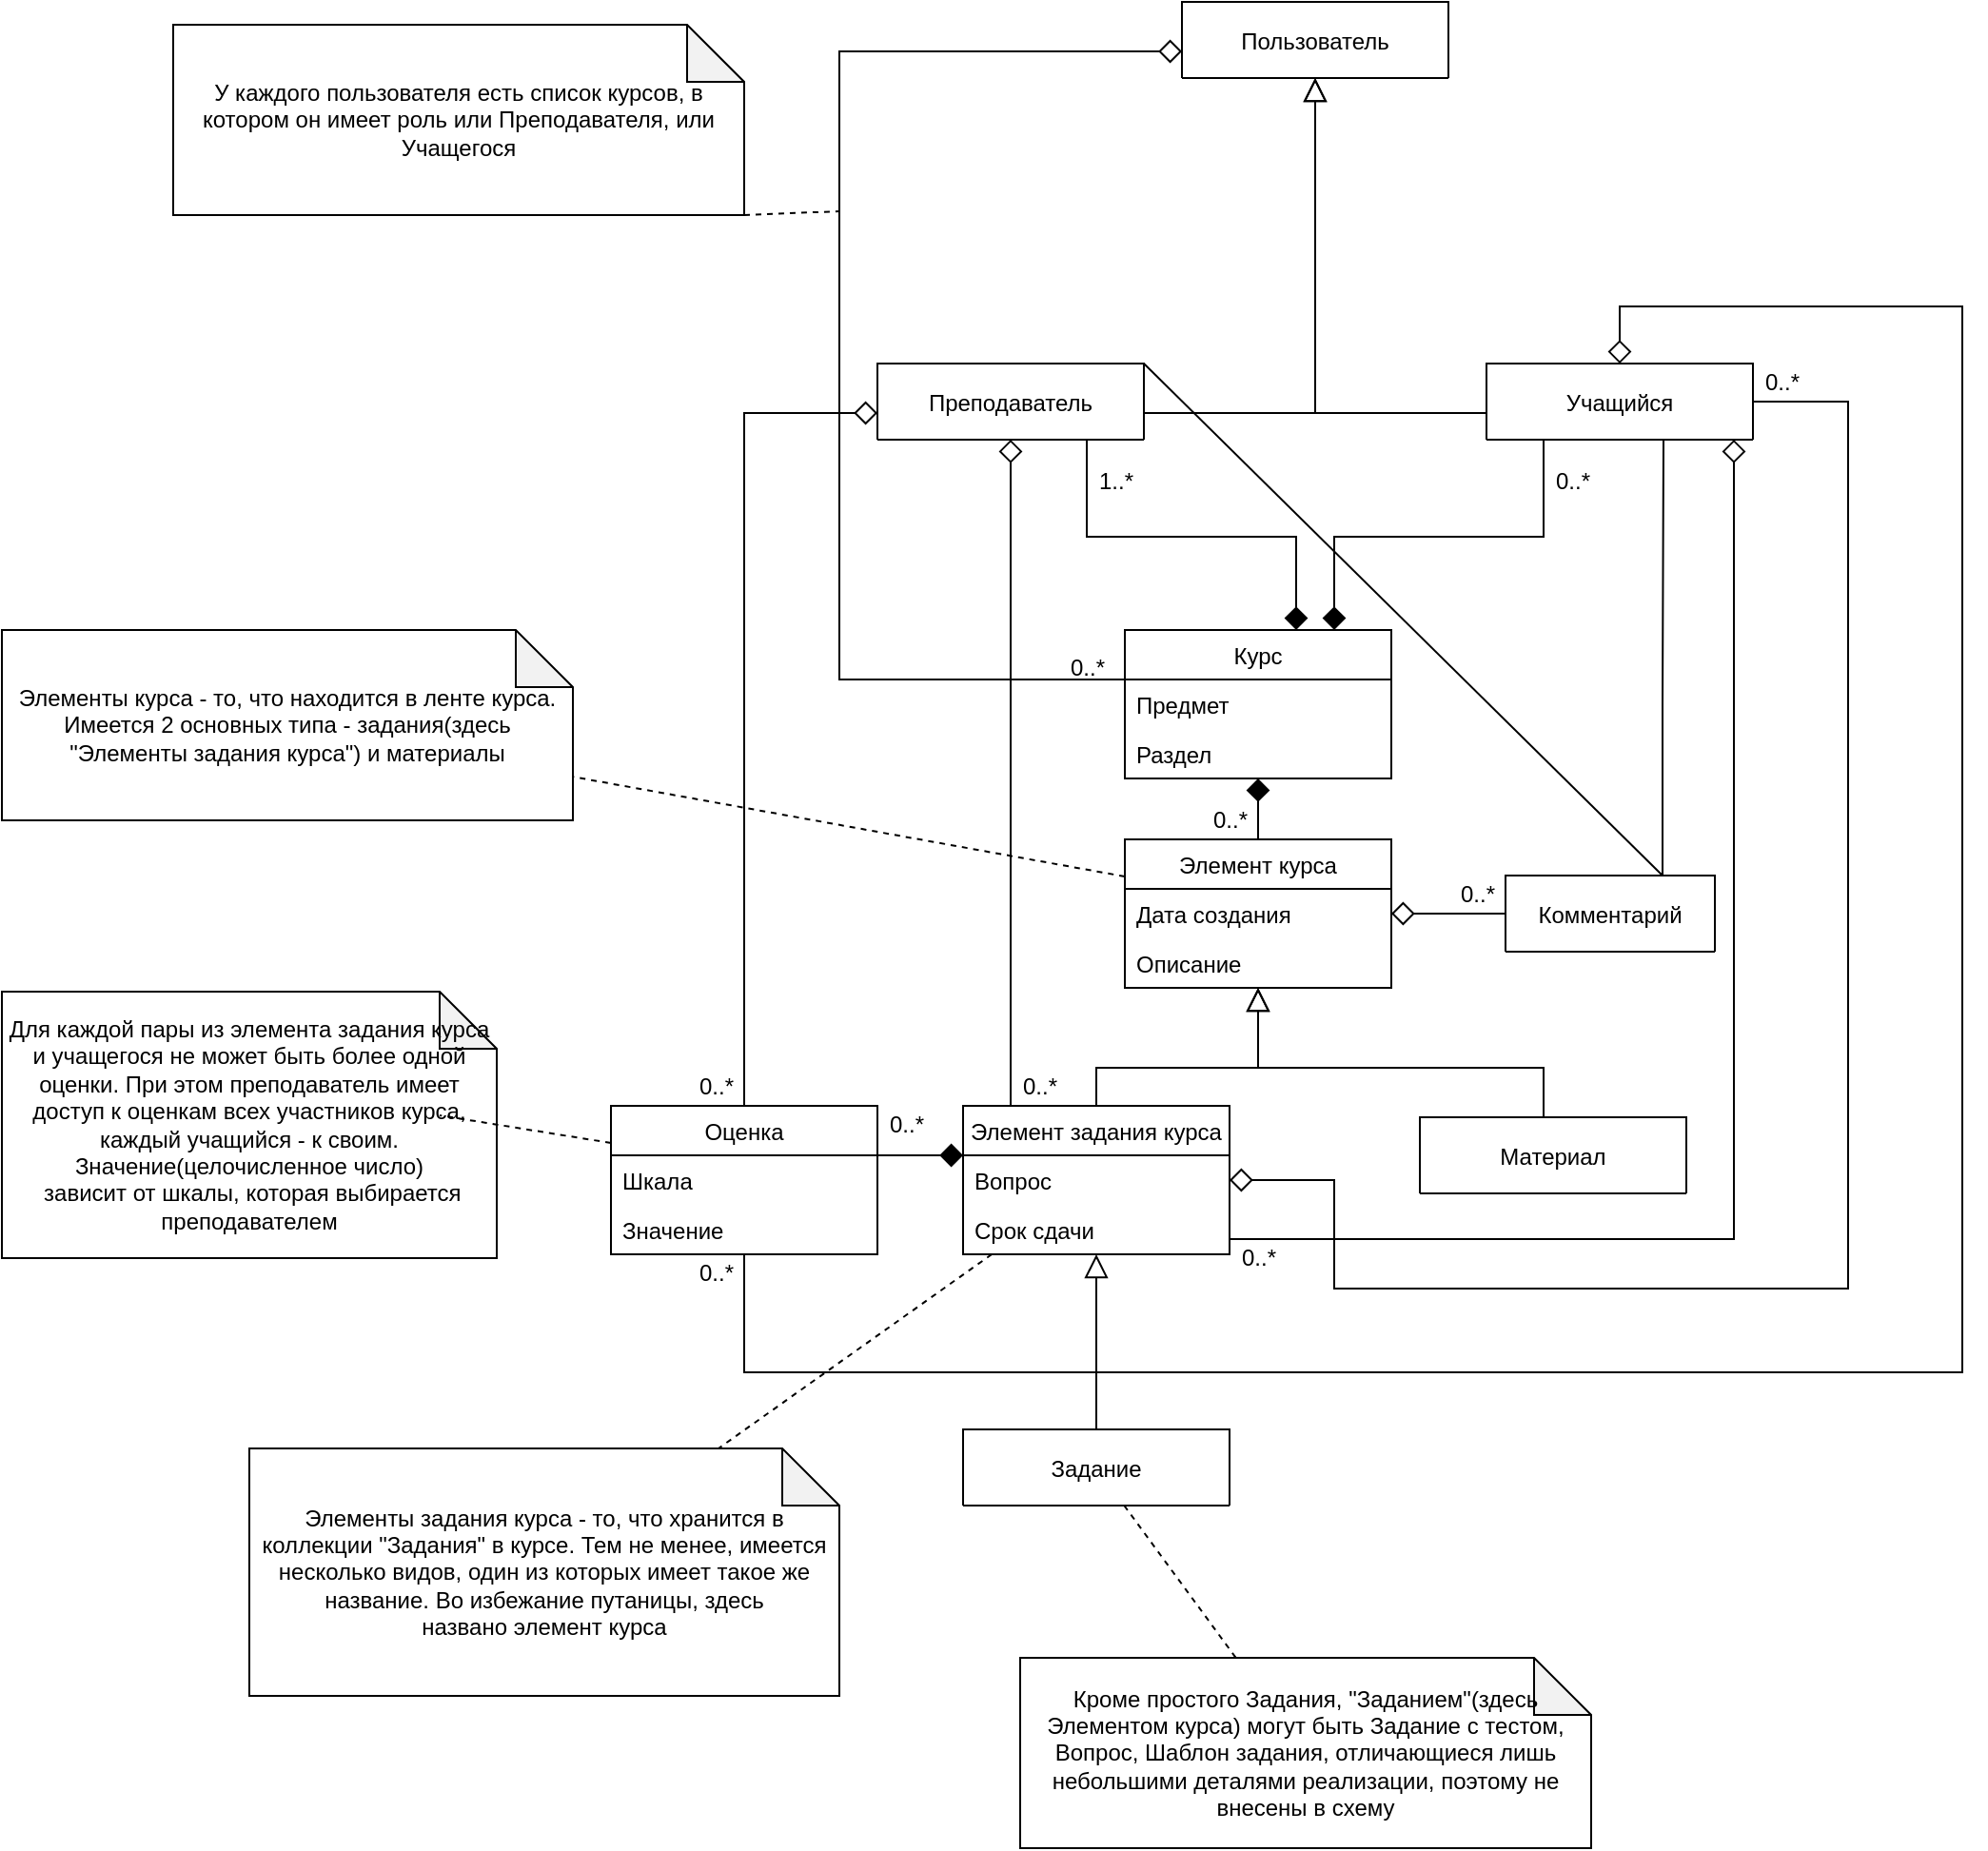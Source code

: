 <mxfile version="16.6.4" type="github">
  <diagram id="NxxsqZCPcX2PlIqRilHn" name="Page-1">
    <mxGraphModel dx="2098" dy="677" grid="1" gridSize="10" guides="1" tooltips="1" connect="1" arrows="1" fold="1" page="1" pageScale="1" pageWidth="850" pageHeight="1100" math="0" shadow="0">
      <root>
        <mxCell id="0" />
        <mxCell id="1" parent="0" />
        <mxCell id="6SlPkcXg1XJXGTFfmreU-27" style="edgeStyle=orthogonalEdgeStyle;rounded=0;orthogonalLoop=1;jettySize=auto;html=1;endArrow=none;endFill=0;startArrow=diamond;startFill=1;endSize=10;startSize=10;" edge="1" parent="1" source="6SlPkcXg1XJXGTFfmreU-9" target="6SlPkcXg1XJXGTFfmreU-17">
          <mxGeometry relative="1" as="geometry">
            <Array as="points">
              <mxPoint x="240" y="521" />
              <mxPoint x="350" y="521" />
            </Array>
          </mxGeometry>
        </mxCell>
        <mxCell id="6SlPkcXg1XJXGTFfmreU-28" style="edgeStyle=orthogonalEdgeStyle;rounded=0;orthogonalLoop=1;jettySize=auto;html=1;startArrow=diamond;startFill=1;endArrow=none;endFill=0;startSize=10;endSize=10;" edge="1" parent="1" source="6SlPkcXg1XJXGTFfmreU-9" target="6SlPkcXg1XJXGTFfmreU-21">
          <mxGeometry relative="1" as="geometry">
            <Array as="points">
              <mxPoint x="220" y="521" />
              <mxPoint x="110" y="521" />
            </Array>
          </mxGeometry>
        </mxCell>
        <mxCell id="6SlPkcXg1XJXGTFfmreU-42" style="edgeStyle=orthogonalEdgeStyle;rounded=0;orthogonalLoop=1;jettySize=auto;html=1;startArrow=diamond;startFill=1;endArrow=none;endFill=0;startSize=10;endSize=10;" edge="1" parent="1" source="6SlPkcXg1XJXGTFfmreU-9" target="6SlPkcXg1XJXGTFfmreU-31">
          <mxGeometry relative="1" as="geometry" />
        </mxCell>
        <mxCell id="6SlPkcXg1XJXGTFfmreU-9" value="Курс" style="swimlane;fontStyle=0;childLayout=stackLayout;horizontal=1;startSize=26;fillColor=none;horizontalStack=0;resizeParent=1;resizeParentMax=0;resizeLast=0;collapsible=1;marginBottom=0;" vertex="1" parent="1">
          <mxGeometry x="130" y="570" width="140" height="78" as="geometry" />
        </mxCell>
        <mxCell id="6SlPkcXg1XJXGTFfmreU-10" value="Предмет" style="text;strokeColor=none;fillColor=none;align=left;verticalAlign=top;spacingLeft=4;spacingRight=4;overflow=hidden;rotatable=0;points=[[0,0.5],[1,0.5]];portConstraint=eastwest;" vertex="1" parent="6SlPkcXg1XJXGTFfmreU-9">
          <mxGeometry y="26" width="140" height="26" as="geometry" />
        </mxCell>
        <mxCell id="6SlPkcXg1XJXGTFfmreU-99" value="Раздел" style="text;strokeColor=none;fillColor=none;align=left;verticalAlign=top;spacingLeft=4;spacingRight=4;overflow=hidden;rotatable=0;points=[[0,0.5],[1,0.5]];portConstraint=eastwest;" vertex="1" parent="6SlPkcXg1XJXGTFfmreU-9">
          <mxGeometry y="52" width="140" height="26" as="geometry" />
        </mxCell>
        <mxCell id="6SlPkcXg1XJXGTFfmreU-52" style="edgeStyle=orthogonalEdgeStyle;rounded=0;orthogonalLoop=1;jettySize=auto;html=1;startArrow=diamond;startFill=0;endArrow=none;endFill=0;startSize=10;endSize=10;" edge="1" parent="1" source="6SlPkcXg1XJXGTFfmreU-13" target="6SlPkcXg1XJXGTFfmreU-9">
          <mxGeometry relative="1" as="geometry">
            <Array as="points">
              <mxPoint x="-20" y="266" />
              <mxPoint x="-20" y="596" />
            </Array>
          </mxGeometry>
        </mxCell>
        <mxCell id="6SlPkcXg1XJXGTFfmreU-13" value="Пользователь" style="swimlane;fontStyle=0;childLayout=stackLayout;horizontal=1;startSize=50;fillColor=none;horizontalStack=0;resizeParent=1;resizeParentMax=0;resizeLast=0;collapsible=1;marginBottom=0;" vertex="1" parent="1">
          <mxGeometry x="160" y="240" width="140" height="40" as="geometry" />
        </mxCell>
        <mxCell id="6SlPkcXg1XJXGTFfmreU-26" style="edgeStyle=orthogonalEdgeStyle;rounded=0;orthogonalLoop=1;jettySize=auto;html=1;endArrow=block;endFill=0;endSize=10;startSize=10;" edge="1" parent="1" source="6SlPkcXg1XJXGTFfmreU-17" target="6SlPkcXg1XJXGTFfmreU-13">
          <mxGeometry relative="1" as="geometry">
            <Array as="points">
              <mxPoint x="230" y="456" />
            </Array>
          </mxGeometry>
        </mxCell>
        <mxCell id="6SlPkcXg1XJXGTFfmreU-57" style="edgeStyle=orthogonalEdgeStyle;rounded=0;orthogonalLoop=1;jettySize=auto;html=1;startArrow=diamond;startFill=0;endArrow=none;endFill=0;startSize=10;endSize=10;" edge="1" parent="1" source="6SlPkcXg1XJXGTFfmreU-17" target="6SlPkcXg1XJXGTFfmreU-81">
          <mxGeometry relative="1" as="geometry">
            <mxPoint x="380" y="660" as="targetPoint" />
            <Array as="points">
              <mxPoint x="450" y="890" />
            </Array>
          </mxGeometry>
        </mxCell>
        <mxCell id="6SlPkcXg1XJXGTFfmreU-67" style="edgeStyle=orthogonalEdgeStyle;rounded=0;orthogonalLoop=1;jettySize=auto;html=1;startArrow=diamond;startFill=0;endArrow=none;endFill=0;startSize=10;endSize=10;" edge="1" parent="1" source="6SlPkcXg1XJXGTFfmreU-17" target="6SlPkcXg1XJXGTFfmreU-65">
          <mxGeometry relative="1" as="geometry">
            <Array as="points">
              <mxPoint x="390" y="400" />
              <mxPoint x="570" y="400" />
              <mxPoint x="570" y="960" />
              <mxPoint x="-70" y="960" />
            </Array>
          </mxGeometry>
        </mxCell>
        <mxCell id="6SlPkcXg1XJXGTFfmreU-17" value="Учащийся" style="swimlane;fontStyle=0;childLayout=stackLayout;horizontal=1;startSize=50;fillColor=none;horizontalStack=0;resizeParent=1;resizeParentMax=0;resizeLast=0;collapsible=1;marginBottom=0;" vertex="1" parent="1">
          <mxGeometry x="320" y="430" width="140" height="40" as="geometry" />
        </mxCell>
        <mxCell id="6SlPkcXg1XJXGTFfmreU-25" style="edgeStyle=orthogonalEdgeStyle;rounded=0;orthogonalLoop=1;jettySize=auto;html=1;endArrow=block;endFill=0;endSize=10;startSize=10;" edge="1" parent="1" source="6SlPkcXg1XJXGTFfmreU-21" target="6SlPkcXg1XJXGTFfmreU-13">
          <mxGeometry relative="1" as="geometry">
            <Array as="points">
              <mxPoint x="230" y="456" />
            </Array>
          </mxGeometry>
        </mxCell>
        <mxCell id="6SlPkcXg1XJXGTFfmreU-58" style="edgeStyle=orthogonalEdgeStyle;rounded=0;orthogonalLoop=1;jettySize=auto;html=1;startArrow=diamond;startFill=0;endArrow=none;endFill=0;startSize=10;endSize=10;" edge="1" parent="1" source="6SlPkcXg1XJXGTFfmreU-21" target="6SlPkcXg1XJXGTFfmreU-81">
          <mxGeometry relative="1" as="geometry">
            <Array as="points">
              <mxPoint x="60" y="820" />
              <mxPoint x="60" y="820" />
            </Array>
          </mxGeometry>
        </mxCell>
        <mxCell id="6SlPkcXg1XJXGTFfmreU-90" style="edgeStyle=orthogonalEdgeStyle;rounded=0;orthogonalLoop=1;jettySize=auto;html=1;startArrow=diamond;startFill=0;endArrow=none;endFill=0;startSize=10;endSize=10;" edge="1" parent="1" source="6SlPkcXg1XJXGTFfmreU-21" target="6SlPkcXg1XJXGTFfmreU-65">
          <mxGeometry relative="1" as="geometry">
            <Array as="points">
              <mxPoint x="-70" y="456" />
            </Array>
          </mxGeometry>
        </mxCell>
        <mxCell id="6SlPkcXg1XJXGTFfmreU-21" value="Преподаватель" style="swimlane;fontStyle=0;childLayout=stackLayout;horizontal=1;startSize=50;fillColor=none;horizontalStack=0;resizeParent=1;resizeParentMax=0;resizeLast=0;collapsible=1;marginBottom=0;" vertex="1" parent="1">
          <mxGeometry y="430" width="140" height="40" as="geometry" />
        </mxCell>
        <mxCell id="6SlPkcXg1XJXGTFfmreU-29" value="1..*" style="text;html=1;align=center;verticalAlign=middle;resizable=0;points=[];autosize=1;strokeColor=none;fillColor=none;" vertex="1" parent="1">
          <mxGeometry x="110" y="482" width="30" height="20" as="geometry" />
        </mxCell>
        <mxCell id="6SlPkcXg1XJXGTFfmreU-30" value="0..*" style="text;html=1;align=center;verticalAlign=middle;resizable=0;points=[];autosize=1;strokeColor=none;fillColor=none;" vertex="1" parent="1">
          <mxGeometry x="350" y="482" width="30" height="20" as="geometry" />
        </mxCell>
        <mxCell id="6SlPkcXg1XJXGTFfmreU-63" style="edgeStyle=orthogonalEdgeStyle;rounded=0;orthogonalLoop=1;jettySize=auto;html=1;startArrow=diamond;startFill=0;endArrow=none;endFill=0;startSize=10;endSize=10;" edge="1" parent="1" source="6SlPkcXg1XJXGTFfmreU-81" target="6SlPkcXg1XJXGTFfmreU-17">
          <mxGeometry relative="1" as="geometry">
            <Array as="points">
              <mxPoint x="240" y="859" />
              <mxPoint x="240" y="916" />
              <mxPoint x="510" y="916" />
              <mxPoint x="510" y="450" />
            </Array>
          </mxGeometry>
        </mxCell>
        <mxCell id="6SlPkcXg1XJXGTFfmreU-68" style="edgeStyle=orthogonalEdgeStyle;rounded=0;orthogonalLoop=1;jettySize=auto;html=1;startArrow=diamond;startFill=1;endArrow=none;endFill=0;startSize=10;endSize=10;" edge="1" parent="1" source="6SlPkcXg1XJXGTFfmreU-81" target="6SlPkcXg1XJXGTFfmreU-65">
          <mxGeometry relative="1" as="geometry">
            <Array as="points">
              <mxPoint x="10" y="846" />
              <mxPoint x="10" y="846" />
            </Array>
          </mxGeometry>
        </mxCell>
        <mxCell id="6SlPkcXg1XJXGTFfmreU-101" style="edgeStyle=orthogonalEdgeStyle;rounded=0;orthogonalLoop=1;jettySize=auto;html=1;entryX=0;entryY=0.5;entryDx=0;entryDy=0;startArrow=diamond;startFill=0;endArrow=none;endFill=0;startSize=10;endSize=10;" edge="1" parent="1" source="6SlPkcXg1XJXGTFfmreU-31" target="6SlPkcXg1XJXGTFfmreU-100">
          <mxGeometry relative="1" as="geometry" />
        </mxCell>
        <mxCell id="6SlPkcXg1XJXGTFfmreU-31" value="Элемент курса" style="swimlane;fontStyle=0;childLayout=stackLayout;horizontal=1;startSize=26;fillColor=none;horizontalStack=0;resizeParent=1;resizeParentMax=0;resizeLast=0;collapsible=1;marginBottom=0;" vertex="1" parent="1">
          <mxGeometry x="130" y="680" width="140" height="78" as="geometry" />
        </mxCell>
        <mxCell id="6SlPkcXg1XJXGTFfmreU-32" value="Дата создания" style="text;strokeColor=none;fillColor=none;align=left;verticalAlign=top;spacingLeft=4;spacingRight=4;overflow=hidden;rotatable=0;points=[[0,0.5],[1,0.5]];portConstraint=eastwest;" vertex="1" parent="6SlPkcXg1XJXGTFfmreU-31">
          <mxGeometry y="26" width="140" height="26" as="geometry" />
        </mxCell>
        <mxCell id="6SlPkcXg1XJXGTFfmreU-94" value="Описание" style="text;strokeColor=none;fillColor=none;align=left;verticalAlign=top;spacingLeft=4;spacingRight=4;overflow=hidden;rotatable=0;points=[[0,0.5],[1,0.5]];portConstraint=eastwest;" vertex="1" parent="6SlPkcXg1XJXGTFfmreU-31">
          <mxGeometry y="52" width="140" height="26" as="geometry" />
        </mxCell>
        <mxCell id="6SlPkcXg1XJXGTFfmreU-47" style="edgeStyle=orthogonalEdgeStyle;rounded=0;orthogonalLoop=1;jettySize=auto;html=1;startArrow=none;startFill=0;endArrow=block;endFill=0;startSize=10;endSize=10;" edge="1" parent="1" source="6SlPkcXg1XJXGTFfmreU-37" target="6SlPkcXg1XJXGTFfmreU-81">
          <mxGeometry relative="1" as="geometry">
            <Array as="points" />
          </mxGeometry>
        </mxCell>
        <mxCell id="6SlPkcXg1XJXGTFfmreU-37" value="Задание" style="swimlane;fontStyle=0;childLayout=stackLayout;horizontal=1;startSize=50;fillColor=none;horizontalStack=0;resizeParent=1;resizeParentMax=0;resizeLast=0;collapsible=1;marginBottom=0;" vertex="1" parent="1">
          <mxGeometry x="45" y="990" width="140" height="40" as="geometry" />
        </mxCell>
        <mxCell id="6SlPkcXg1XJXGTFfmreU-43" value="0..*" style="text;html=1;align=center;verticalAlign=middle;resizable=0;points=[];autosize=1;strokeColor=none;fillColor=none;" vertex="1" parent="1">
          <mxGeometry x="185" y="890" width="30" height="20" as="geometry" />
        </mxCell>
        <mxCell id="6SlPkcXg1XJXGTFfmreU-44" value="Элементы задания курса - то, что хранится в коллекции &quot;Задания&quot; в курсе. Тем не менее, имеется несколько видов, один из которых имеет такое же название. Во избежание путаницы, здесь &lt;br&gt;названо элемент курса" style="shape=note;whiteSpace=wrap;html=1;backgroundOutline=1;darkOpacity=0.05;" vertex="1" parent="1">
          <mxGeometry x="-330" y="1000" width="310" height="130" as="geometry" />
        </mxCell>
        <mxCell id="6SlPkcXg1XJXGTFfmreU-45" value="" style="endArrow=none;dashed=1;html=1;rounded=0;startSize=10;endSize=10;startArrow=none;" edge="1" parent="1" source="6SlPkcXg1XJXGTFfmreU-81" target="6SlPkcXg1XJXGTFfmreU-44">
          <mxGeometry width="50" height="50" relative="1" as="geometry">
            <mxPoint x="310" y="650" as="sourcePoint" />
            <mxPoint x="360" y="600" as="targetPoint" />
          </mxGeometry>
        </mxCell>
        <mxCell id="6SlPkcXg1XJXGTFfmreU-49" value="Кроме простого Задания, &quot;Заданием&quot;(здесь Элементом курса) могут быть Задание с тестом, Вопрос, Шаблон задания, отличающиеся лишь небольшими деталями реализации, поэтому не внесены в схему" style="shape=note;whiteSpace=wrap;html=1;backgroundOutline=1;darkOpacity=0.05;" vertex="1" parent="1">
          <mxGeometry x="75" y="1110" width="300" height="100" as="geometry" />
        </mxCell>
        <mxCell id="6SlPkcXg1XJXGTFfmreU-50" value="" style="endArrow=none;dashed=1;html=1;rounded=0;startSize=10;endSize=10;" edge="1" parent="1" source="6SlPkcXg1XJXGTFfmreU-37" target="6SlPkcXg1XJXGTFfmreU-49">
          <mxGeometry width="50" height="50" relative="1" as="geometry">
            <mxPoint x="230" y="900" as="sourcePoint" />
            <mxPoint x="360" y="680" as="targetPoint" />
          </mxGeometry>
        </mxCell>
        <mxCell id="6SlPkcXg1XJXGTFfmreU-53" value="У каждого пользователя есть список курсов, в котором он имеет роль или Преподавателя, или Учащегося" style="shape=note;whiteSpace=wrap;html=1;backgroundOutline=1;darkOpacity=0.05;" vertex="1" parent="1">
          <mxGeometry x="-370" y="252" width="300" height="100" as="geometry" />
        </mxCell>
        <mxCell id="6SlPkcXg1XJXGTFfmreU-54" value="" style="endArrow=none;dashed=1;html=1;rounded=0;startSize=10;endSize=10;exitX=1;exitY=1;exitDx=0;exitDy=0;exitPerimeter=0;" edge="1" parent="1" source="6SlPkcXg1XJXGTFfmreU-53">
          <mxGeometry width="50" height="50" relative="1" as="geometry">
            <mxPoint x="240" y="620" as="sourcePoint" />
            <mxPoint x="-20" y="350" as="targetPoint" />
          </mxGeometry>
        </mxCell>
        <mxCell id="6SlPkcXg1XJXGTFfmreU-55" value="0..*" style="text;html=1;align=center;verticalAlign=middle;resizable=0;points=[];autosize=1;strokeColor=none;fillColor=none;" vertex="1" parent="1">
          <mxGeometry x="95" y="580" width="30" height="20" as="geometry" />
        </mxCell>
        <mxCell id="6SlPkcXg1XJXGTFfmreU-59" value="0..*" style="text;html=1;align=center;verticalAlign=middle;resizable=0;points=[];autosize=1;strokeColor=none;fillColor=none;" vertex="1" parent="1">
          <mxGeometry x="170" y="660" width="30" height="20" as="geometry" />
        </mxCell>
        <mxCell id="6SlPkcXg1XJXGTFfmreU-64" value="0..*" style="text;html=1;align=center;verticalAlign=middle;resizable=0;points=[];autosize=1;strokeColor=none;fillColor=none;" vertex="1" parent="1">
          <mxGeometry x="460" y="430" width="30" height="20" as="geometry" />
        </mxCell>
        <mxCell id="6SlPkcXg1XJXGTFfmreU-65" value="Оценка" style="swimlane;fontStyle=0;childLayout=stackLayout;horizontal=1;startSize=26;fillColor=none;horizontalStack=0;resizeParent=1;resizeParentMax=0;resizeLast=0;collapsible=1;marginBottom=0;" vertex="1" parent="1">
          <mxGeometry x="-140" y="820" width="140" height="78" as="geometry" />
        </mxCell>
        <mxCell id="6SlPkcXg1XJXGTFfmreU-66" value="Шкала" style="text;strokeColor=none;fillColor=none;align=left;verticalAlign=top;spacingLeft=4;spacingRight=4;overflow=hidden;rotatable=0;points=[[0,0.5],[1,0.5]];portConstraint=eastwest;" vertex="1" parent="6SlPkcXg1XJXGTFfmreU-65">
          <mxGeometry y="26" width="140" height="26" as="geometry" />
        </mxCell>
        <mxCell id="6SlPkcXg1XJXGTFfmreU-95" value="Значение" style="text;strokeColor=none;fillColor=none;align=left;verticalAlign=top;spacingLeft=4;spacingRight=4;overflow=hidden;rotatable=0;points=[[0,0.5],[1,0.5]];portConstraint=eastwest;" vertex="1" parent="6SlPkcXg1XJXGTFfmreU-65">
          <mxGeometry y="52" width="140" height="26" as="geometry" />
        </mxCell>
        <mxCell id="6SlPkcXg1XJXGTFfmreU-69" value="0..*" style="text;html=1;align=center;verticalAlign=middle;resizable=0;points=[];autosize=1;strokeColor=none;fillColor=none;" vertex="1" parent="1">
          <mxGeometry y="820" width="30" height="20" as="geometry" />
        </mxCell>
        <mxCell id="6SlPkcXg1XJXGTFfmreU-74" value="0..*" style="text;html=1;align=center;verticalAlign=middle;resizable=0;points=[];autosize=1;strokeColor=none;fillColor=none;" vertex="1" parent="1">
          <mxGeometry x="-100" y="898" width="30" height="20" as="geometry" />
        </mxCell>
        <mxCell id="6SlPkcXg1XJXGTFfmreU-75" value="0..*" style="text;html=1;align=center;verticalAlign=middle;resizable=0;points=[];autosize=1;strokeColor=none;fillColor=none;" vertex="1" parent="1">
          <mxGeometry x="-100" y="800" width="30" height="20" as="geometry" />
        </mxCell>
        <mxCell id="6SlPkcXg1XJXGTFfmreU-76" value="Для каждой пары из элемента задания курса и учащегося не может быть более одной оценки. При этом преподаватель имеет доступ к оценкам всех участников курса, каждый учащийся - к своим. Значение(целочисленное число)&lt;br&gt;&amp;nbsp;зависит от шкалы, которая выбирается преподавателем" style="shape=note;whiteSpace=wrap;html=1;backgroundOutline=1;darkOpacity=0.05;" vertex="1" parent="1">
          <mxGeometry x="-460" y="760" width="260" height="140" as="geometry" />
        </mxCell>
        <mxCell id="6SlPkcXg1XJXGTFfmreU-77" value="" style="endArrow=none;dashed=1;html=1;rounded=0;startSize=10;endSize=10;exitX=0;exitY=0.25;exitDx=0;exitDy=0;entryX=0;entryY=0;entryDx=230;entryDy=65;entryPerimeter=0;" edge="1" parent="1" source="6SlPkcXg1XJXGTFfmreU-65" target="6SlPkcXg1XJXGTFfmreU-76">
          <mxGeometry width="50" height="50" relative="1" as="geometry">
            <mxPoint y="870" as="sourcePoint" />
            <mxPoint x="50" y="820" as="targetPoint" />
          </mxGeometry>
        </mxCell>
        <mxCell id="6SlPkcXg1XJXGTFfmreU-84" style="edgeStyle=orthogonalEdgeStyle;rounded=0;orthogonalLoop=1;jettySize=auto;html=1;startArrow=none;startFill=0;endArrow=block;endFill=0;startSize=10;endSize=10;" edge="1" parent="1" source="6SlPkcXg1XJXGTFfmreU-78" target="6SlPkcXg1XJXGTFfmreU-31">
          <mxGeometry relative="1" as="geometry">
            <Array as="points">
              <mxPoint x="350" y="800" />
              <mxPoint x="200" y="800" />
            </Array>
          </mxGeometry>
        </mxCell>
        <mxCell id="6SlPkcXg1XJXGTFfmreU-85" style="edgeStyle=orthogonalEdgeStyle;rounded=0;orthogonalLoop=1;jettySize=auto;html=1;startArrow=none;startFill=0;endArrow=block;endFill=0;startSize=10;endSize=10;" edge="1" parent="1" source="6SlPkcXg1XJXGTFfmreU-81" target="6SlPkcXg1XJXGTFfmreU-31">
          <mxGeometry relative="1" as="geometry">
            <Array as="points">
              <mxPoint x="115" y="800" />
              <mxPoint x="200" y="800" />
            </Array>
          </mxGeometry>
        </mxCell>
        <mxCell id="6SlPkcXg1XJXGTFfmreU-81" value="Элемент задания курса" style="swimlane;fontStyle=0;childLayout=stackLayout;horizontal=1;startSize=26;fillColor=none;horizontalStack=0;resizeParent=1;resizeParentMax=0;resizeLast=0;collapsible=1;marginBottom=0;" vertex="1" parent="1">
          <mxGeometry x="45" y="820" width="140" height="78" as="geometry">
            <mxRectangle x="75" y="820" width="160" height="26" as="alternateBounds" />
          </mxGeometry>
        </mxCell>
        <mxCell id="6SlPkcXg1XJXGTFfmreU-82" value="Вопрос" style="text;strokeColor=none;fillColor=none;align=left;verticalAlign=top;spacingLeft=4;spacingRight=4;overflow=hidden;rotatable=0;points=[[0,0.5],[1,0.5]];portConstraint=eastwest;" vertex="1" parent="6SlPkcXg1XJXGTFfmreU-81">
          <mxGeometry y="26" width="140" height="26" as="geometry" />
        </mxCell>
        <mxCell id="6SlPkcXg1XJXGTFfmreU-96" value="Срок сдачи" style="text;strokeColor=none;fillColor=none;align=left;verticalAlign=top;spacingLeft=4;spacingRight=4;overflow=hidden;rotatable=0;points=[[0,0.5],[1,0.5]];portConstraint=eastwest;" vertex="1" parent="6SlPkcXg1XJXGTFfmreU-81">
          <mxGeometry y="52" width="140" height="26" as="geometry" />
        </mxCell>
        <mxCell id="6SlPkcXg1XJXGTFfmreU-78" value="Материал" style="swimlane;fontStyle=0;childLayout=stackLayout;horizontal=1;startSize=50;fillColor=none;horizontalStack=0;resizeParent=1;resizeParentMax=0;resizeLast=0;collapsible=1;marginBottom=0;" vertex="1" parent="1">
          <mxGeometry x="285" y="826" width="140" height="40" as="geometry" />
        </mxCell>
        <mxCell id="6SlPkcXg1XJXGTFfmreU-87" value="0..*" style="text;html=1;align=center;verticalAlign=middle;resizable=0;points=[];autosize=1;strokeColor=none;fillColor=none;" vertex="1" parent="1">
          <mxGeometry x="70" y="800" width="30" height="20" as="geometry" />
        </mxCell>
        <mxCell id="6SlPkcXg1XJXGTFfmreU-91" value="Элементы курса - то, что находится в ленте курса. Имеется 2 основных типа - задания(здесь &quot;Элементы задания курса&quot;) и материалы" style="shape=note;whiteSpace=wrap;html=1;backgroundOutline=1;darkOpacity=0.05;" vertex="1" parent="1">
          <mxGeometry x="-460" y="570" width="300" height="100" as="geometry" />
        </mxCell>
        <mxCell id="6SlPkcXg1XJXGTFfmreU-92" value="" style="endArrow=none;dashed=1;html=1;rounded=0;startSize=10;endSize=10;exitX=0;exitY=0.25;exitDx=0;exitDy=0;" edge="1" parent="1" source="6SlPkcXg1XJXGTFfmreU-31" target="6SlPkcXg1XJXGTFfmreU-91">
          <mxGeometry width="50" height="50" relative="1" as="geometry">
            <mxPoint x="150" y="680" as="sourcePoint" />
            <mxPoint x="200" y="630" as="targetPoint" />
          </mxGeometry>
        </mxCell>
        <mxCell id="6SlPkcXg1XJXGTFfmreU-103" style="edgeStyle=orthogonalEdgeStyle;rounded=0;orthogonalLoop=1;jettySize=auto;html=1;startArrow=none;startFill=0;endArrow=none;endFill=0;startSize=10;endSize=10;exitX=0.75;exitY=0;exitDx=0;exitDy=0;" edge="1" parent="1" source="6SlPkcXg1XJXGTFfmreU-100" target="6SlPkcXg1XJXGTFfmreU-17">
          <mxGeometry relative="1" as="geometry">
            <Array as="points">
              <mxPoint x="413" y="610" />
              <mxPoint x="413" y="610" />
            </Array>
          </mxGeometry>
        </mxCell>
        <mxCell id="6SlPkcXg1XJXGTFfmreU-100" value="Комментарий" style="swimlane;fontStyle=0;childLayout=stackLayout;horizontal=1;startSize=50;fillColor=none;horizontalStack=0;resizeParent=1;resizeParentMax=0;resizeLast=0;collapsible=1;marginBottom=0;" vertex="1" parent="1">
          <mxGeometry x="330" y="699" width="110" height="40" as="geometry" />
        </mxCell>
        <mxCell id="6SlPkcXg1XJXGTFfmreU-102" value="0..*" style="text;html=1;align=center;verticalAlign=middle;resizable=0;points=[];autosize=1;strokeColor=none;fillColor=none;" vertex="1" parent="1">
          <mxGeometry x="300" y="699" width="30" height="20" as="geometry" />
        </mxCell>
        <mxCell id="6SlPkcXg1XJXGTFfmreU-104" value="" style="endArrow=none;html=1;rounded=0;startSize=10;endSize=10;entryX=1;entryY=0;entryDx=0;entryDy=0;exitX=0.75;exitY=0;exitDx=0;exitDy=0;" edge="1" parent="1" source="6SlPkcXg1XJXGTFfmreU-100" target="6SlPkcXg1XJXGTFfmreU-21">
          <mxGeometry width="50" height="50" relative="1" as="geometry">
            <mxPoint x="150" y="760" as="sourcePoint" />
            <mxPoint x="200" y="710" as="targetPoint" />
          </mxGeometry>
        </mxCell>
      </root>
    </mxGraphModel>
  </diagram>
</mxfile>
